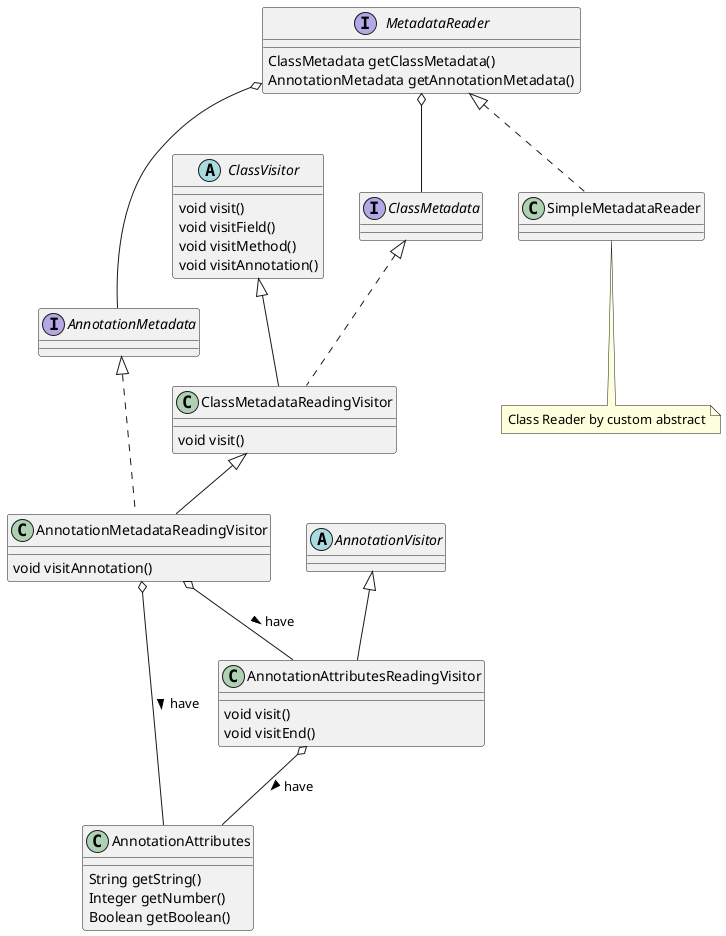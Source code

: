 @startuml ClassReader

note "Class Reader by custom abstract" as Tip 

interface ClassMetadata {

}
interface AnnotationMetadata {

}

interface MetadataReader {
    ClassMetadata getClassMetadata()
    AnnotationMetadata getAnnotationMetadata()
}
MetadataReader o-- ClassMetadata
MetadataReader o-- AnnotationMetadata

class SimpleMetadataReader implements MetadataReader {

}
SimpleMetadataReader o-- Tip


abstract class ClassVisitor {
    void visit()
    void visitField()
    void visitMethod()
    void visitAnnotation()
}
class ClassMetadataReadingVisitor extends ClassVisitor implements ClassMetadata {
    void visit()
}
class AnnotationMetadataReadingVisitor extends ClassMetadataReadingVisitor implements AnnotationMetadata {
    void visitAnnotation()
}
abstract class AnnotationVisitor {

}
class AnnotationAttributesReadingVisitor extends AnnotationVisitor {
    void visit()
    void visitEnd()
}
class AnnotationAttributes {
    String getString()
    Integer getNumber()
    Boolean getBoolean()
}

AnnotationAttributesReadingVisitor o-- AnnotationAttributes : have >
AnnotationMetadataReadingVisitor o-- AnnotationAttributesReadingVisitor : have >
AnnotationMetadataReadingVisitor o-- AnnotationAttributes : have >

@enduml